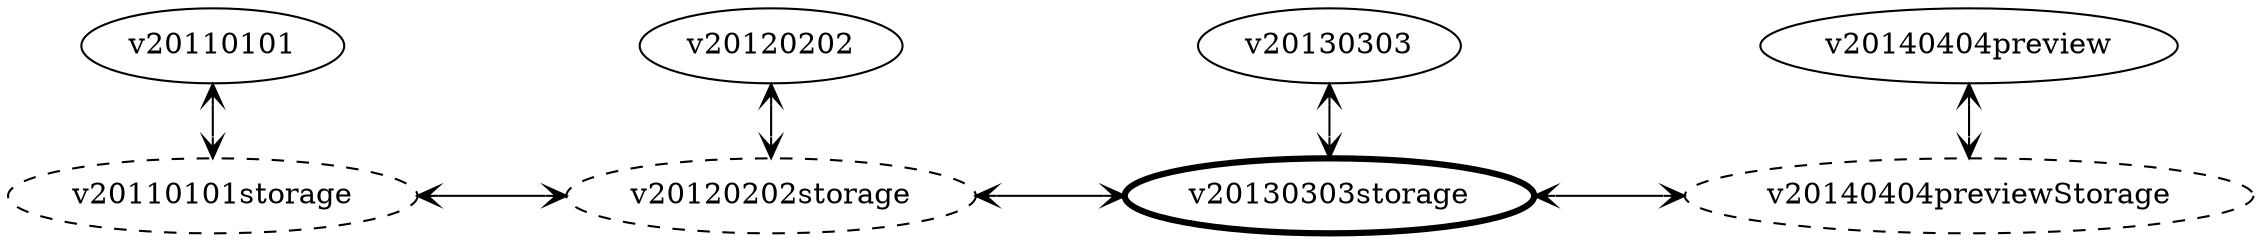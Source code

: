 graph G {
    nodesep="1"
    
    subgraph apiVersions {
        rank=same;
        label="API Versions";
        labelloc=t

        node [shape=ellipse, group=api];
        v20110101;
        v20120202;
        v20130303;
        v20140404preview;
    }

    subgraph storageVersions {
        rank=same;
        label="Storage Versions";
        labelloc=b

        node [shape=ellipse, style=solid, penwidth=3];
        v20130303storage;

        node [shape=ellipse, style=dashed, penwidth=1, rankType=min, group=storage];
        v20110101storage;
        v20120202storage;
        v20140404previewStorage;
    }

    edge [arrowhead=vee, arrowtail=vee, dir=both];
    v20110101 -- v20110101storage;
    v20120202 -- v20120202storage;
    v20130303 -- v20130303storage;
    v20140404preview -- v20140404previewStorage;

    edge [arrowhead=vee, arrowtail=vee, dir=both];
    v20110101storage -- v20120202storage;
    v20120202storage -- v20130303storage;
    v20130303storage -- v20140404previewStorage;
}
